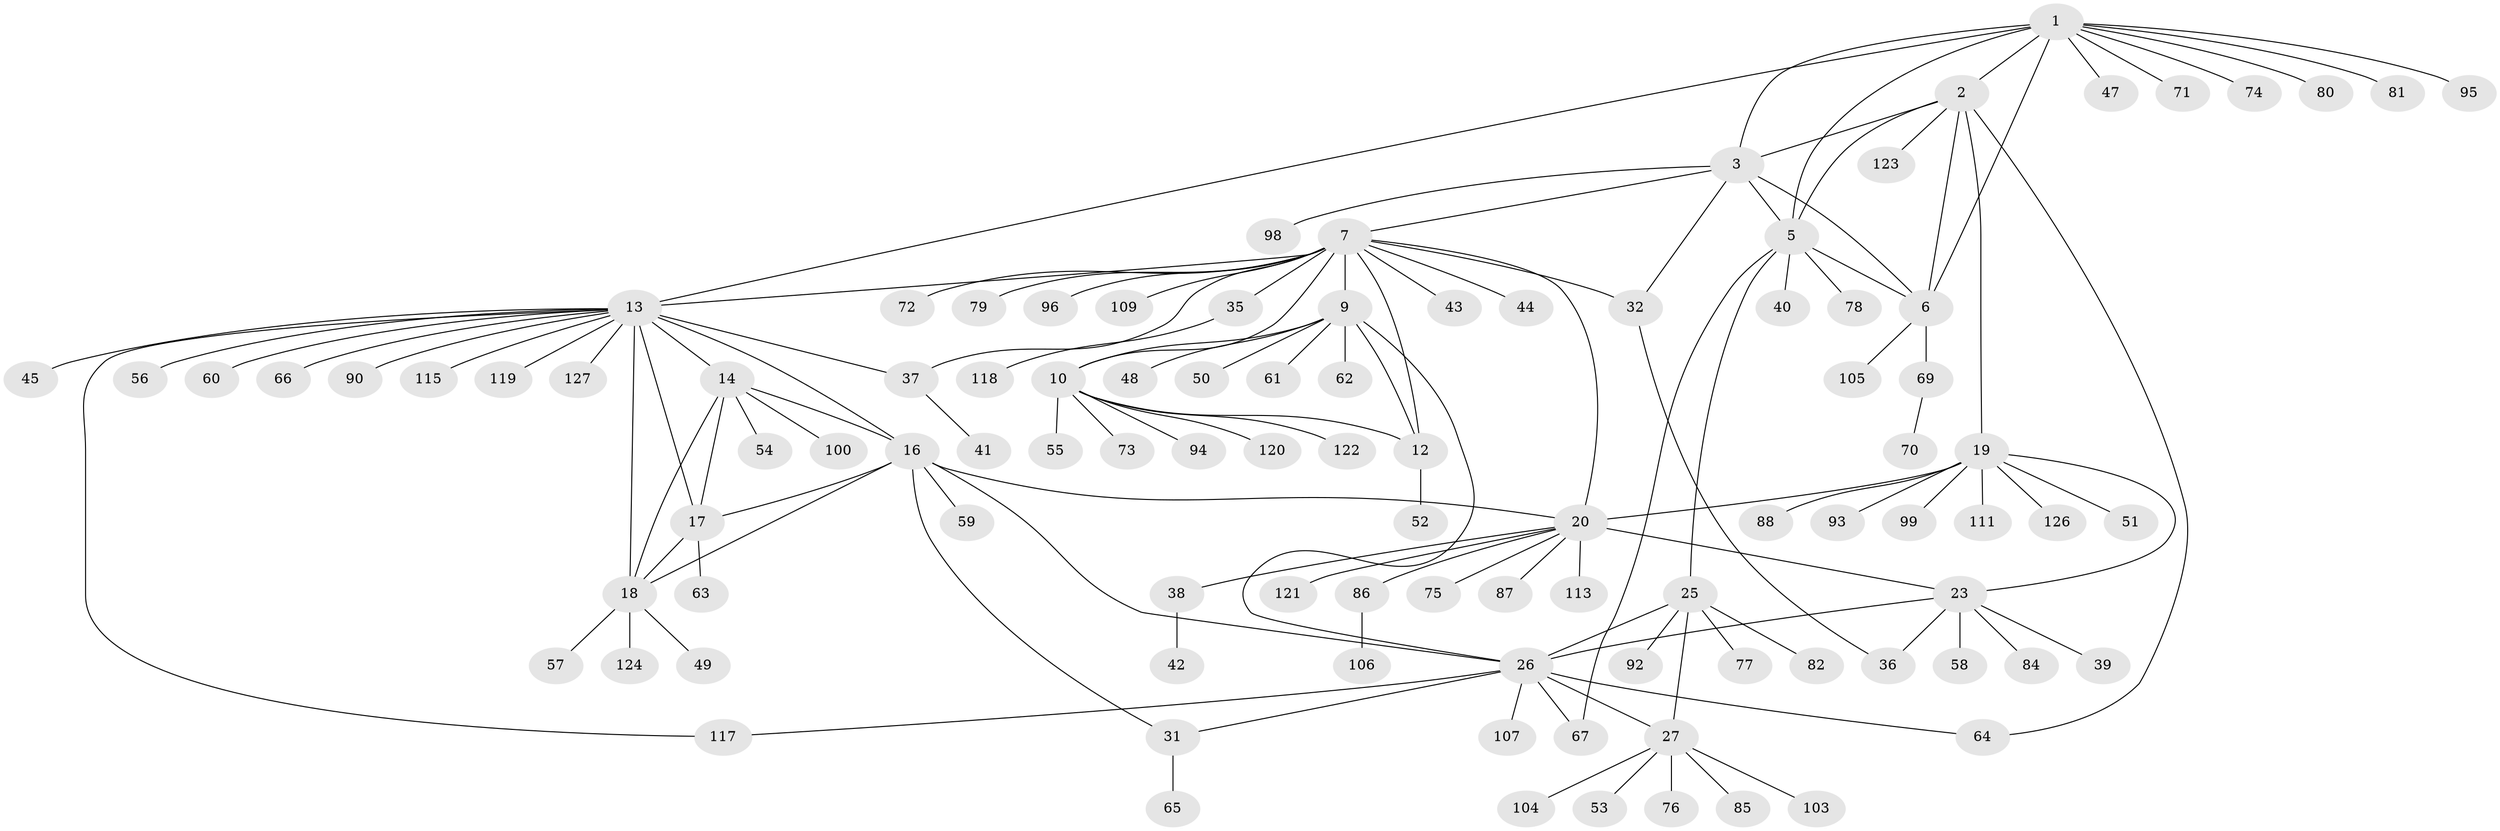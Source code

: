// Generated by graph-tools (version 1.1) at 2025/52/02/27/25 19:52:16]
// undirected, 101 vertices, 130 edges
graph export_dot {
graph [start="1"]
  node [color=gray90,style=filled];
  1 [super="+4"];
  2 [super="+46"];
  3;
  5 [super="+68"];
  6 [super="+128"];
  7 [super="+8"];
  9 [super="+11"];
  10 [super="+89"];
  12 [super="+33"];
  13 [super="+15"];
  14 [super="+83"];
  16;
  17 [super="+91"];
  18 [super="+34"];
  19 [super="+22"];
  20 [super="+21"];
  23 [super="+24"];
  25 [super="+29"];
  26 [super="+30"];
  27 [super="+28"];
  31 [super="+102"];
  32 [super="+112"];
  35;
  36;
  37 [super="+108"];
  38;
  39;
  40;
  41;
  42;
  43;
  44;
  45;
  47;
  48;
  49;
  50;
  51;
  52;
  53;
  54;
  55 [super="+110"];
  56;
  57;
  58;
  59;
  60;
  61 [super="+97"];
  62;
  63;
  64;
  65;
  66;
  67 [super="+116"];
  69;
  70;
  71;
  72;
  73;
  74;
  75;
  76;
  77;
  78;
  79;
  80;
  81;
  82;
  84 [super="+125"];
  85;
  86 [super="+114"];
  87;
  88;
  90;
  92;
  93;
  94;
  95;
  96;
  98 [super="+101"];
  99;
  100;
  103;
  104;
  105;
  106;
  107;
  109;
  111;
  113;
  115;
  117;
  118;
  119;
  120;
  121;
  122;
  123;
  124;
  126;
  127;
  1 -- 2 [weight=2];
  1 -- 3 [weight=2];
  1 -- 5 [weight=2];
  1 -- 6 [weight=2];
  1 -- 47;
  1 -- 71;
  1 -- 80;
  1 -- 81;
  1 -- 95;
  1 -- 74;
  1 -- 13;
  2 -- 3;
  2 -- 5;
  2 -- 6;
  2 -- 64;
  2 -- 123;
  2 -- 19;
  3 -- 5;
  3 -- 6;
  3 -- 7;
  3 -- 32;
  3 -- 98;
  5 -- 6;
  5 -- 40;
  5 -- 67;
  5 -- 78;
  5 -- 25;
  6 -- 69;
  6 -- 105;
  7 -- 9 [weight=4];
  7 -- 10 [weight=2];
  7 -- 12 [weight=2];
  7 -- 32;
  7 -- 35;
  7 -- 43;
  7 -- 72;
  7 -- 109;
  7 -- 20;
  7 -- 96;
  7 -- 44;
  7 -- 79;
  7 -- 13;
  7 -- 37;
  9 -- 10 [weight=2];
  9 -- 12 [weight=2];
  9 -- 26;
  9 -- 50;
  9 -- 48;
  9 -- 61;
  9 -- 62;
  10 -- 12;
  10 -- 55;
  10 -- 73;
  10 -- 94;
  10 -- 120;
  10 -- 122;
  12 -- 52;
  13 -- 14 [weight=2];
  13 -- 16 [weight=2];
  13 -- 17 [weight=2];
  13 -- 18 [weight=2];
  13 -- 56;
  13 -- 60;
  13 -- 127;
  13 -- 66;
  13 -- 37;
  13 -- 45;
  13 -- 115;
  13 -- 117;
  13 -- 119;
  13 -- 90;
  14 -- 16;
  14 -- 17;
  14 -- 18;
  14 -- 54;
  14 -- 100;
  16 -- 17;
  16 -- 18;
  16 -- 26;
  16 -- 31;
  16 -- 59;
  16 -- 20;
  17 -- 18;
  17 -- 63;
  18 -- 49;
  18 -- 124;
  18 -- 57;
  19 -- 20 [weight=4];
  19 -- 23 [weight=4];
  19 -- 51;
  19 -- 99;
  19 -- 111;
  19 -- 88;
  19 -- 93;
  19 -- 126;
  20 -- 23 [weight=4];
  20 -- 75;
  20 -- 86;
  20 -- 121;
  20 -- 38;
  20 -- 113;
  20 -- 87;
  23 -- 36;
  23 -- 58;
  23 -- 84;
  23 -- 39;
  23 -- 26;
  25 -- 26 [weight=4];
  25 -- 27 [weight=4];
  25 -- 77;
  25 -- 82;
  25 -- 92;
  26 -- 27 [weight=4];
  26 -- 64;
  26 -- 107;
  26 -- 31;
  26 -- 67;
  26 -- 117;
  27 -- 53;
  27 -- 76;
  27 -- 103;
  27 -- 104;
  27 -- 85;
  31 -- 65;
  32 -- 36;
  35 -- 118;
  37 -- 41;
  38 -- 42;
  69 -- 70;
  86 -- 106;
}
